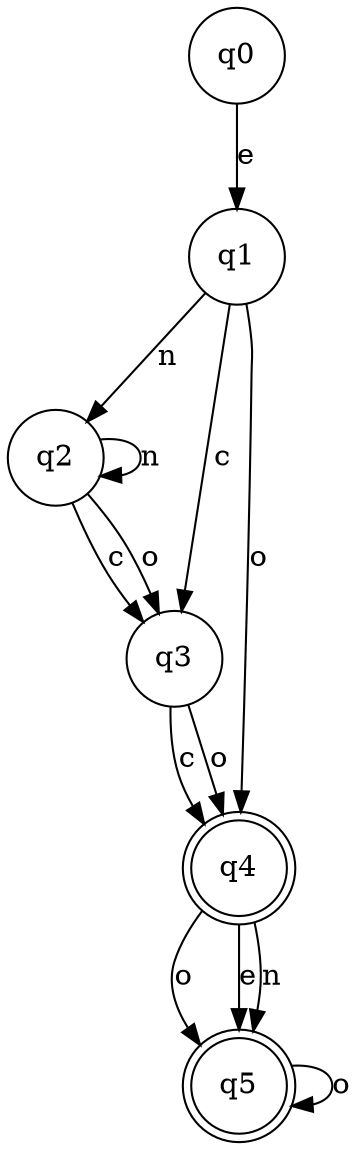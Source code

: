 // grafo del automata
digraph {
	node [shape=circle]
	q1
	q0
	q0 -> q1 [label=e]
	node [shape=circle]
	q2
	q1
	q1 -> q2 [label=n]
	node [shape=circle]
	q2
	q2
	q2 -> q2 [label=n]
	node [shape=circle]
	q3
	q2
	q2 -> q3 [label=c]
	node [shape=doublecircle]
	q4
	q3 -> q4 [label=c]
	node [shape=doublecircle]
	q5
	q4 -> q5 [label=o]
	node [shape=doublecircle]
	q5
	q5 -> q5 [label=o]
	node [shape=circle]
	q3
	q2
	q2 -> q3 [label=o]
	node [shape=doublecircle]
	q4
	q3 -> q4 [label=o]
	node [shape=doublecircle]
	q5
	q4 -> q5 [label=e]
	node [shape=circle]
	q3
	q1
	q1 -> q3 [label=c]
	node [shape=doublecircle]
	q4
	q1 -> q4 [label=o]
	node [shape=doublecircle]
	q5
	q4 -> q5 [label=n]
}
